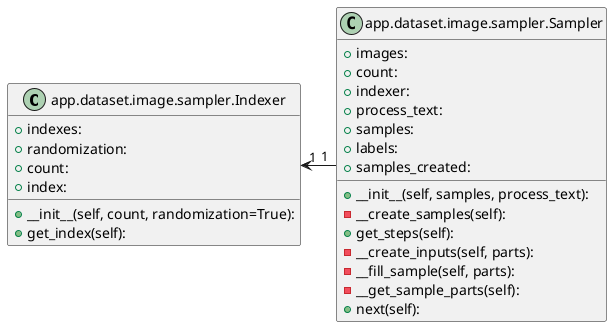 @startuml

top to bottom direction
skinparam linetype ortho

class Indexer as "app.dataset.image.sampler.Indexer" {
   + indexes:
   + randomization:
   + count:
   + index:
   + __init__(self, count, randomization=True):
   + get_index(self):
}
class Sampler as "app.dataset.image.sampler.Sampler" {
   + images:
   + count:
   + indexer:
   + process_text:
   + samples:
   + labels:
   + samples_created:
   + __init__(self, samples, process_text):
   - __create_samples(self):
   + get_steps(self):
   - __create_inputs(self, parts):
   - __fill_sample(self, parts):
   - __get_sample_parts(self):
   + next(self):
}

Indexer "1" <- "1"  Sampler
@enduml
